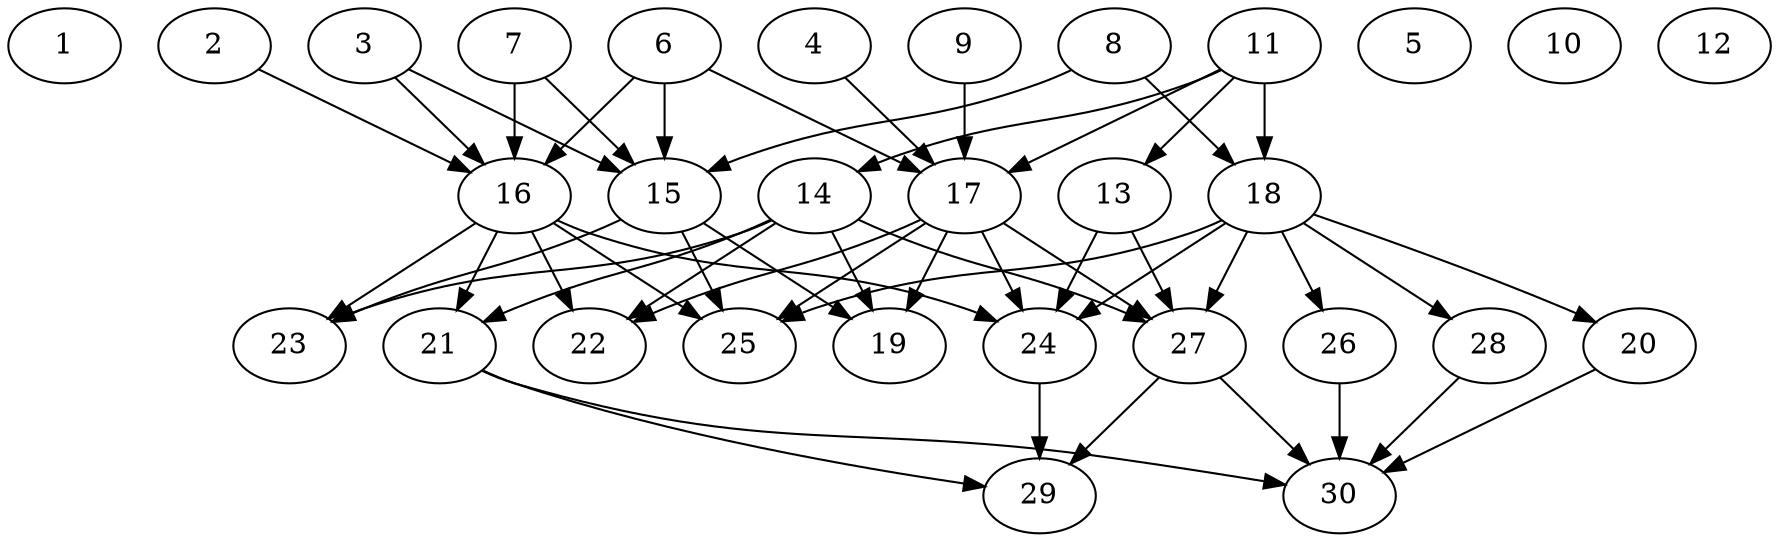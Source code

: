 // DAG automatically generated by daggen at Thu Oct  3 14:04:19 2019
// ./daggen --dot -n 30 --ccr 0.5 --fat 0.7 --regular 0.5 --density 0.6 --mindata 5242880 --maxdata 52428800 
digraph G {
  1 [size="78168064", alpha="0.01", expect_size="39084032"] 
  2 [size="46256128", alpha="0.06", expect_size="23128064"] 
  2 -> 16 [size ="23128064"]
  3 [size="79118336", alpha="0.13", expect_size="39559168"] 
  3 -> 15 [size ="39559168"]
  3 -> 16 [size ="39559168"]
  4 [size="79181824", alpha="0.10", expect_size="39590912"] 
  4 -> 17 [size ="39590912"]
  5 [size="51077120", alpha="0.07", expect_size="25538560"] 
  6 [size="37025792", alpha="0.16", expect_size="18512896"] 
  6 -> 15 [size ="18512896"]
  6 -> 16 [size ="18512896"]
  6 -> 17 [size ="18512896"]
  7 [size="72744960", alpha="0.12", expect_size="36372480"] 
  7 -> 15 [size ="36372480"]
  7 -> 16 [size ="36372480"]
  8 [size="32749568", alpha="0.16", expect_size="16374784"] 
  8 -> 15 [size ="16374784"]
  8 -> 18 [size ="16374784"]
  9 [size="72568832", alpha="0.01", expect_size="36284416"] 
  9 -> 17 [size ="36284416"]
  10 [size="50573312", alpha="0.13", expect_size="25286656"] 
  11 [size="30044160", alpha="0.04", expect_size="15022080"] 
  11 -> 13 [size ="15022080"]
  11 -> 14 [size ="15022080"]
  11 -> 17 [size ="15022080"]
  11 -> 18 [size ="15022080"]
  12 [size="36333568", alpha="0.10", expect_size="18166784"] 
  13 [size="63053824", alpha="0.13", expect_size="31526912"] 
  13 -> 24 [size ="31526912"]
  13 -> 27 [size ="31526912"]
  14 [size="28114944", alpha="0.16", expect_size="14057472"] 
  14 -> 19 [size ="14057472"]
  14 -> 21 [size ="14057472"]
  14 -> 22 [size ="14057472"]
  14 -> 23 [size ="14057472"]
  14 -> 27 [size ="14057472"]
  15 [size="73705472", alpha="0.01", expect_size="36852736"] 
  15 -> 19 [size ="36852736"]
  15 -> 23 [size ="36852736"]
  15 -> 25 [size ="36852736"]
  16 [size="10971136", alpha="0.19", expect_size="5485568"] 
  16 -> 21 [size ="5485568"]
  16 -> 22 [size ="5485568"]
  16 -> 23 [size ="5485568"]
  16 -> 24 [size ="5485568"]
  16 -> 25 [size ="5485568"]
  17 [size="86712320", alpha="0.10", expect_size="43356160"] 
  17 -> 19 [size ="43356160"]
  17 -> 22 [size ="43356160"]
  17 -> 24 [size ="43356160"]
  17 -> 25 [size ="43356160"]
  17 -> 27 [size ="43356160"]
  18 [size="49838080", alpha="0.15", expect_size="24919040"] 
  18 -> 20 [size ="24919040"]
  18 -> 24 [size ="24919040"]
  18 -> 25 [size ="24919040"]
  18 -> 26 [size ="24919040"]
  18 -> 27 [size ="24919040"]
  18 -> 28 [size ="24919040"]
  19 [size="31596544", alpha="0.18", expect_size="15798272"] 
  20 [size="35801088", alpha="0.05", expect_size="17900544"] 
  20 -> 30 [size ="17900544"]
  21 [size="95942656", alpha="0.06", expect_size="47971328"] 
  21 -> 29 [size ="47971328"]
  21 -> 30 [size ="47971328"]
  22 [size="20998144", alpha="0.15", expect_size="10499072"] 
  23 [size="70344704", alpha="0.18", expect_size="35172352"] 
  24 [size="39301120", alpha="0.16", expect_size="19650560"] 
  24 -> 29 [size ="19650560"]
  25 [size="18599936", alpha="0.02", expect_size="9299968"] 
  26 [size="24033280", alpha="0.14", expect_size="12016640"] 
  26 -> 30 [size ="12016640"]
  27 [size="20471808", alpha="0.20", expect_size="10235904"] 
  27 -> 29 [size ="10235904"]
  27 -> 30 [size ="10235904"]
  28 [size="68009984", alpha="0.10", expect_size="34004992"] 
  28 -> 30 [size ="34004992"]
  29 [size="44343296", alpha="0.13", expect_size="22171648"] 
  30 [size="37128192", alpha="0.04", expect_size="18564096"] 
}
